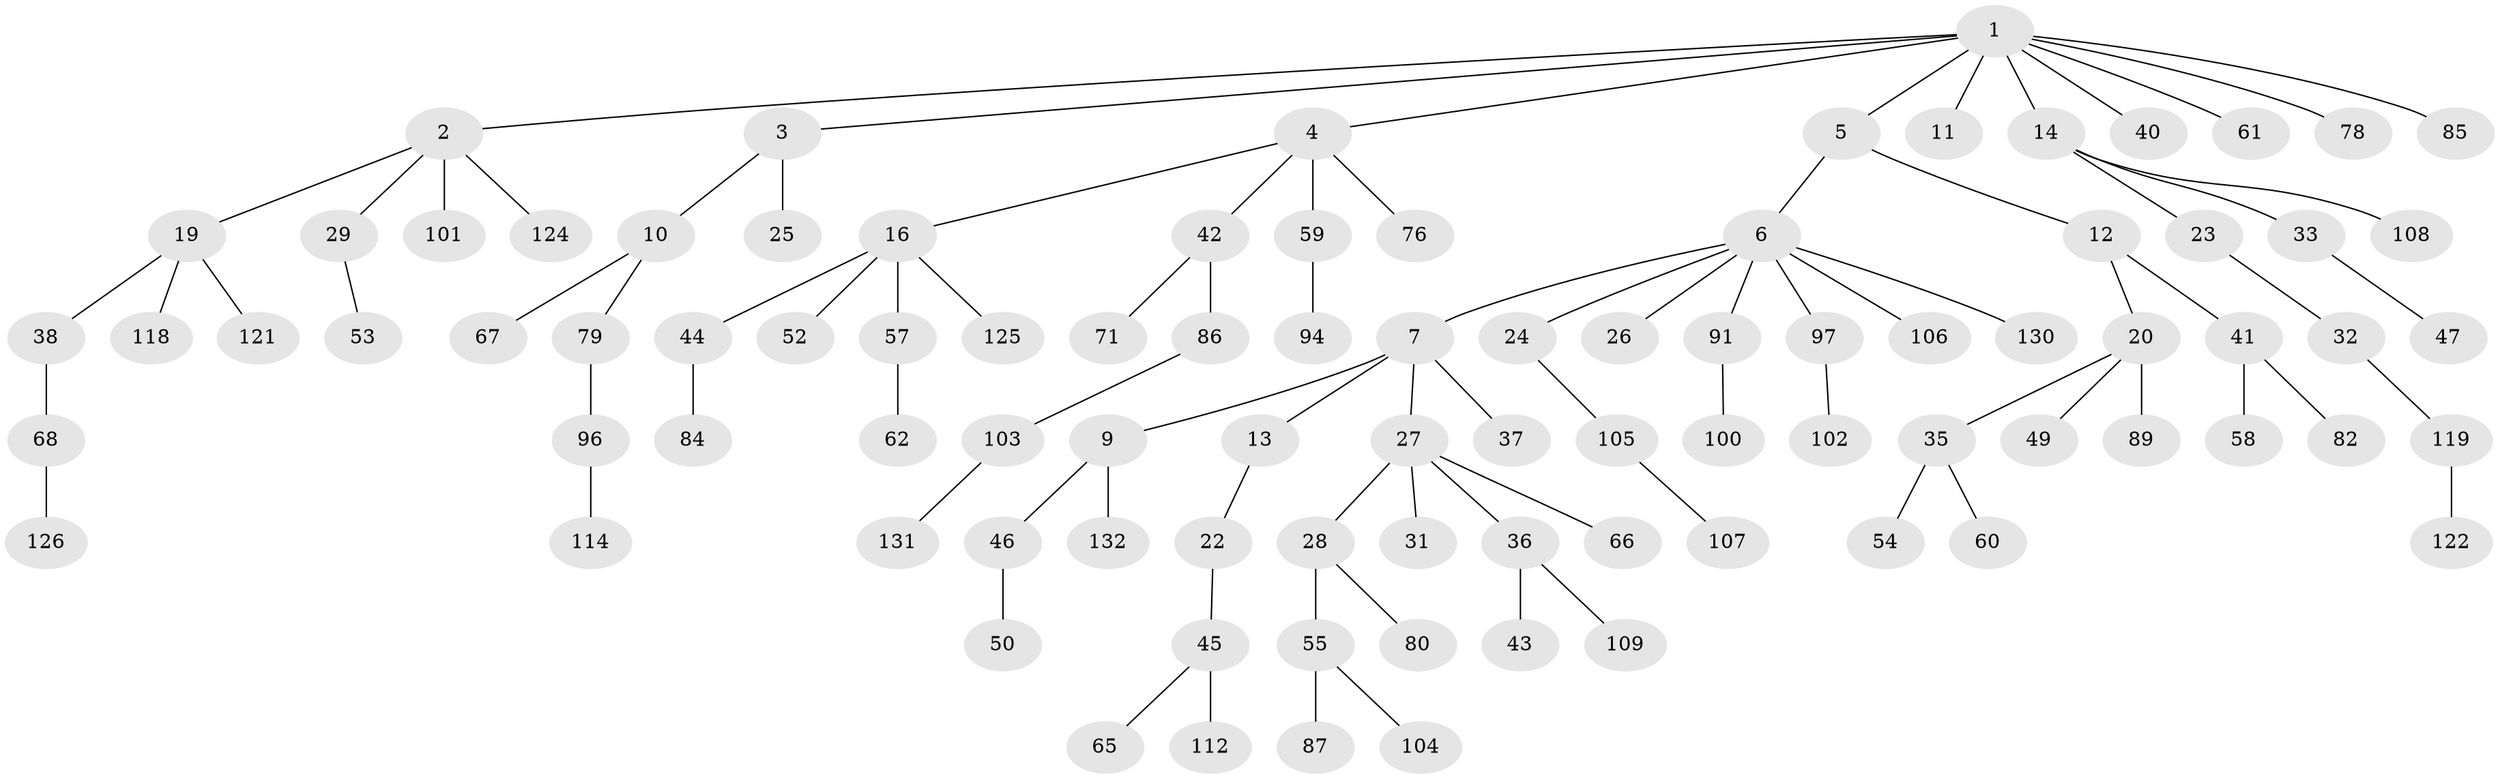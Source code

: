 // original degree distribution, {9: 0.007575757575757576, 4: 0.08333333333333333, 3: 0.14393939393939395, 8: 0.007575757575757576, 5: 0.007575757575757576, 2: 0.22727272727272727, 6: 0.015151515151515152, 1: 0.5075757575757576}
// Generated by graph-tools (version 1.1) at 2025/11/02/27/25 16:11:28]
// undirected, 92 vertices, 91 edges
graph export_dot {
graph [start="1"]
  node [color=gray90,style=filled];
  1 [super="+17"];
  2 [super="+8"];
  3;
  4 [super="+34"];
  5;
  6 [super="+15"];
  7;
  9 [super="+30"];
  10 [super="+51"];
  11 [super="+93"];
  12 [super="+77"];
  13 [super="+90"];
  14 [super="+18"];
  16 [super="+81"];
  19 [super="+75"];
  20 [super="+21"];
  22 [super="+128"];
  23 [super="+70"];
  24 [super="+92"];
  25 [super="+95"];
  26;
  27 [super="+39"];
  28 [super="+64"];
  29 [super="+88"];
  31;
  32;
  33 [super="+110"];
  35 [super="+72"];
  36 [super="+48"];
  37 [super="+73"];
  38;
  40 [super="+116"];
  41 [super="+63"];
  42;
  43;
  44;
  45 [super="+56"];
  46 [super="+120"];
  47 [super="+99"];
  49;
  50 [super="+111"];
  52;
  53;
  54 [super="+69"];
  55 [super="+83"];
  57 [super="+74"];
  58;
  59;
  60;
  61;
  62;
  65;
  66;
  67;
  68 [super="+117"];
  71;
  76 [super="+123"];
  78;
  79;
  80;
  82 [super="+127"];
  84;
  85;
  86;
  87;
  89;
  91 [super="+98"];
  94;
  96;
  97 [super="+115"];
  100;
  101;
  102;
  103 [super="+113"];
  104;
  105;
  106;
  107;
  108;
  109;
  112;
  114;
  118;
  119;
  121;
  122 [super="+129"];
  124;
  125;
  126;
  130;
  131;
  132;
  1 -- 2;
  1 -- 3;
  1 -- 4;
  1 -- 5;
  1 -- 11;
  1 -- 14;
  1 -- 40;
  1 -- 85;
  1 -- 61;
  1 -- 78;
  2 -- 19;
  2 -- 29;
  2 -- 124;
  2 -- 101;
  3 -- 10;
  3 -- 25;
  4 -- 16;
  4 -- 59;
  4 -- 42;
  4 -- 76;
  5 -- 6;
  5 -- 12;
  6 -- 7;
  6 -- 24;
  6 -- 26;
  6 -- 97;
  6 -- 106;
  6 -- 130;
  6 -- 91;
  7 -- 9;
  7 -- 13;
  7 -- 27;
  7 -- 37;
  9 -- 46;
  9 -- 132;
  10 -- 67;
  10 -- 79;
  12 -- 20;
  12 -- 41;
  13 -- 22;
  14 -- 33;
  14 -- 108;
  14 -- 23;
  16 -- 44;
  16 -- 52;
  16 -- 57;
  16 -- 125;
  19 -- 38;
  19 -- 118;
  19 -- 121;
  20 -- 35;
  20 -- 89;
  20 -- 49;
  22 -- 45;
  23 -- 32;
  24 -- 105;
  27 -- 28;
  27 -- 31;
  27 -- 36;
  27 -- 66;
  28 -- 55;
  28 -- 80;
  29 -- 53;
  32 -- 119;
  33 -- 47;
  35 -- 54;
  35 -- 60;
  36 -- 43;
  36 -- 109;
  38 -- 68;
  41 -- 58;
  41 -- 82;
  42 -- 71;
  42 -- 86;
  44 -- 84;
  45 -- 65;
  45 -- 112;
  46 -- 50;
  55 -- 87;
  55 -- 104;
  57 -- 62;
  59 -- 94;
  68 -- 126;
  79 -- 96;
  86 -- 103;
  91 -- 100;
  96 -- 114;
  97 -- 102;
  103 -- 131;
  105 -- 107;
  119 -- 122;
}
